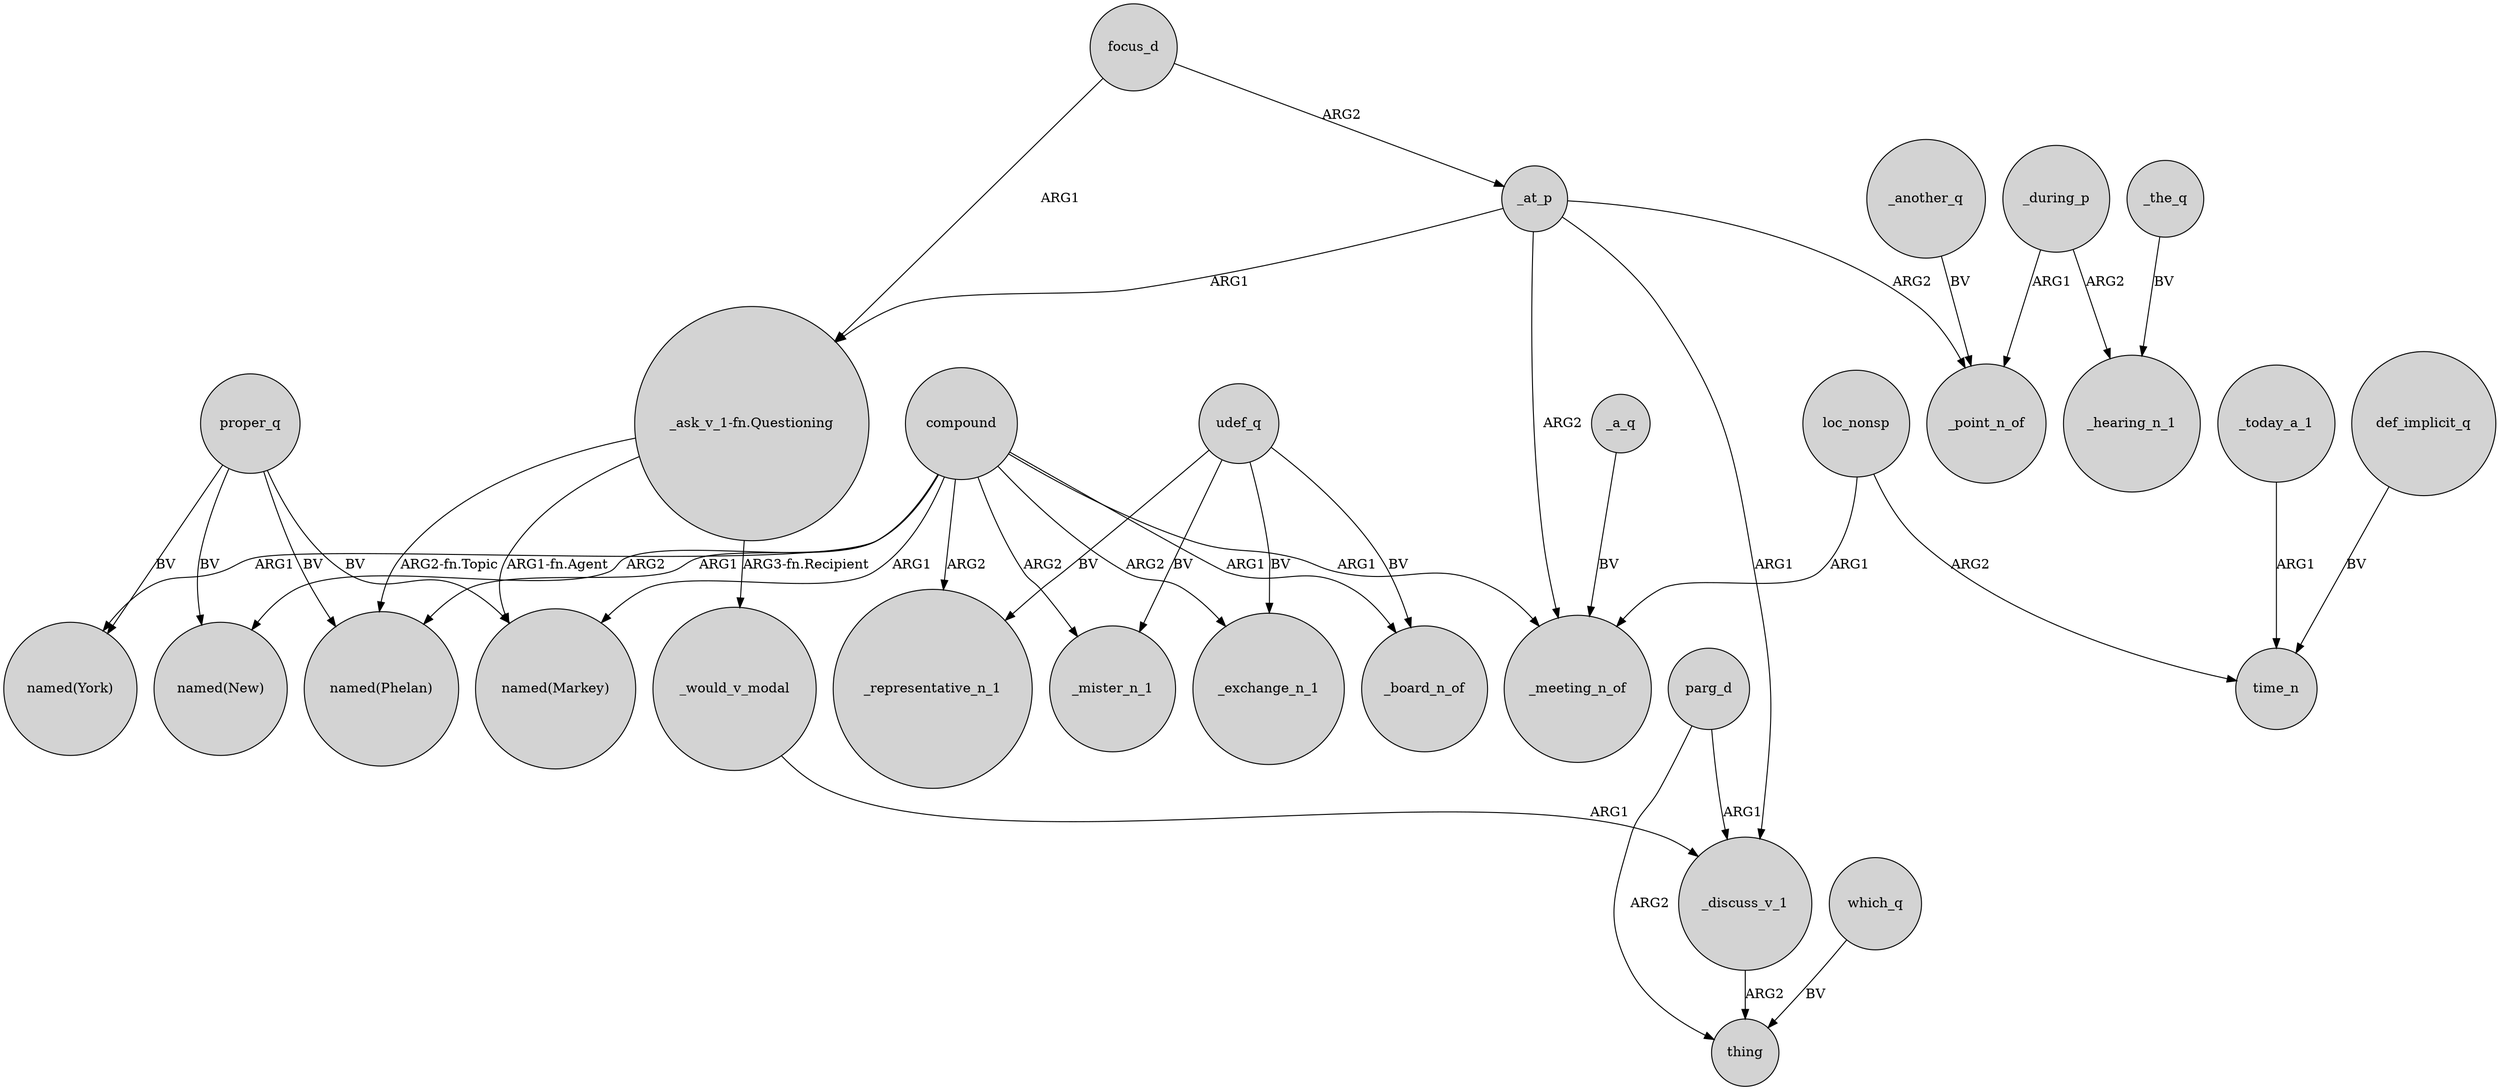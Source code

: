 digraph {
	node [shape=circle style=filled]
	"_ask_v_1-fn.Questioning" -> "named(Markey)" [label="ARG1-fn.Agent"]
	_would_v_modal -> _discuss_v_1 [label=ARG1]
	compound -> "named(New)" [label=ARG2]
	_today_a_1 -> time_n [label=ARG1]
	"_ask_v_1-fn.Questioning" -> _would_v_modal [label="ARG3-fn.Recipient"]
	proper_q -> "named(New)" [label=BV]
	compound -> _board_n_of [label=ARG1]
	parg_d -> thing [label=ARG2]
	compound -> _mister_n_1 [label=ARG2]
	udef_q -> _mister_n_1 [label=BV]
	"_ask_v_1-fn.Questioning" -> "named(Phelan)" [label="ARG2-fn.Topic"]
	udef_q -> _board_n_of [label=BV]
	compound -> "named(Markey)" [label=ARG1]
	focus_d -> _at_p [label=ARG2]
	_another_q -> _point_n_of [label=BV]
	_the_q -> _hearing_n_1 [label=BV]
	_a_q -> _meeting_n_of [label=BV]
	_at_p -> "_ask_v_1-fn.Questioning" [label=ARG1]
	compound -> _exchange_n_1 [label=ARG2]
	loc_nonsp -> _meeting_n_of [label=ARG1]
	loc_nonsp -> time_n [label=ARG2]
	compound -> _meeting_n_of [label=ARG1]
	_at_p -> _meeting_n_of [label=ARG2]
	compound -> _representative_n_1 [label=ARG2]
	compound -> "named(York)" [label=ARG1]
	_at_p -> _discuss_v_1 [label=ARG1]
	parg_d -> _discuss_v_1 [label=ARG1]
	compound -> "named(Phelan)" [label=ARG1]
	_at_p -> _point_n_of [label=ARG2]
	udef_q -> _representative_n_1 [label=BV]
	_during_p -> _hearing_n_1 [label=ARG2]
	proper_q -> "named(Phelan)" [label=BV]
	udef_q -> _exchange_n_1 [label=BV]
	proper_q -> "named(York)" [label=BV]
	_during_p -> _point_n_of [label=ARG1]
	_discuss_v_1 -> thing [label=ARG2]
	proper_q -> "named(Markey)" [label=BV]
	def_implicit_q -> time_n [label=BV]
	which_q -> thing [label=BV]
	focus_d -> "_ask_v_1-fn.Questioning" [label=ARG1]
}
